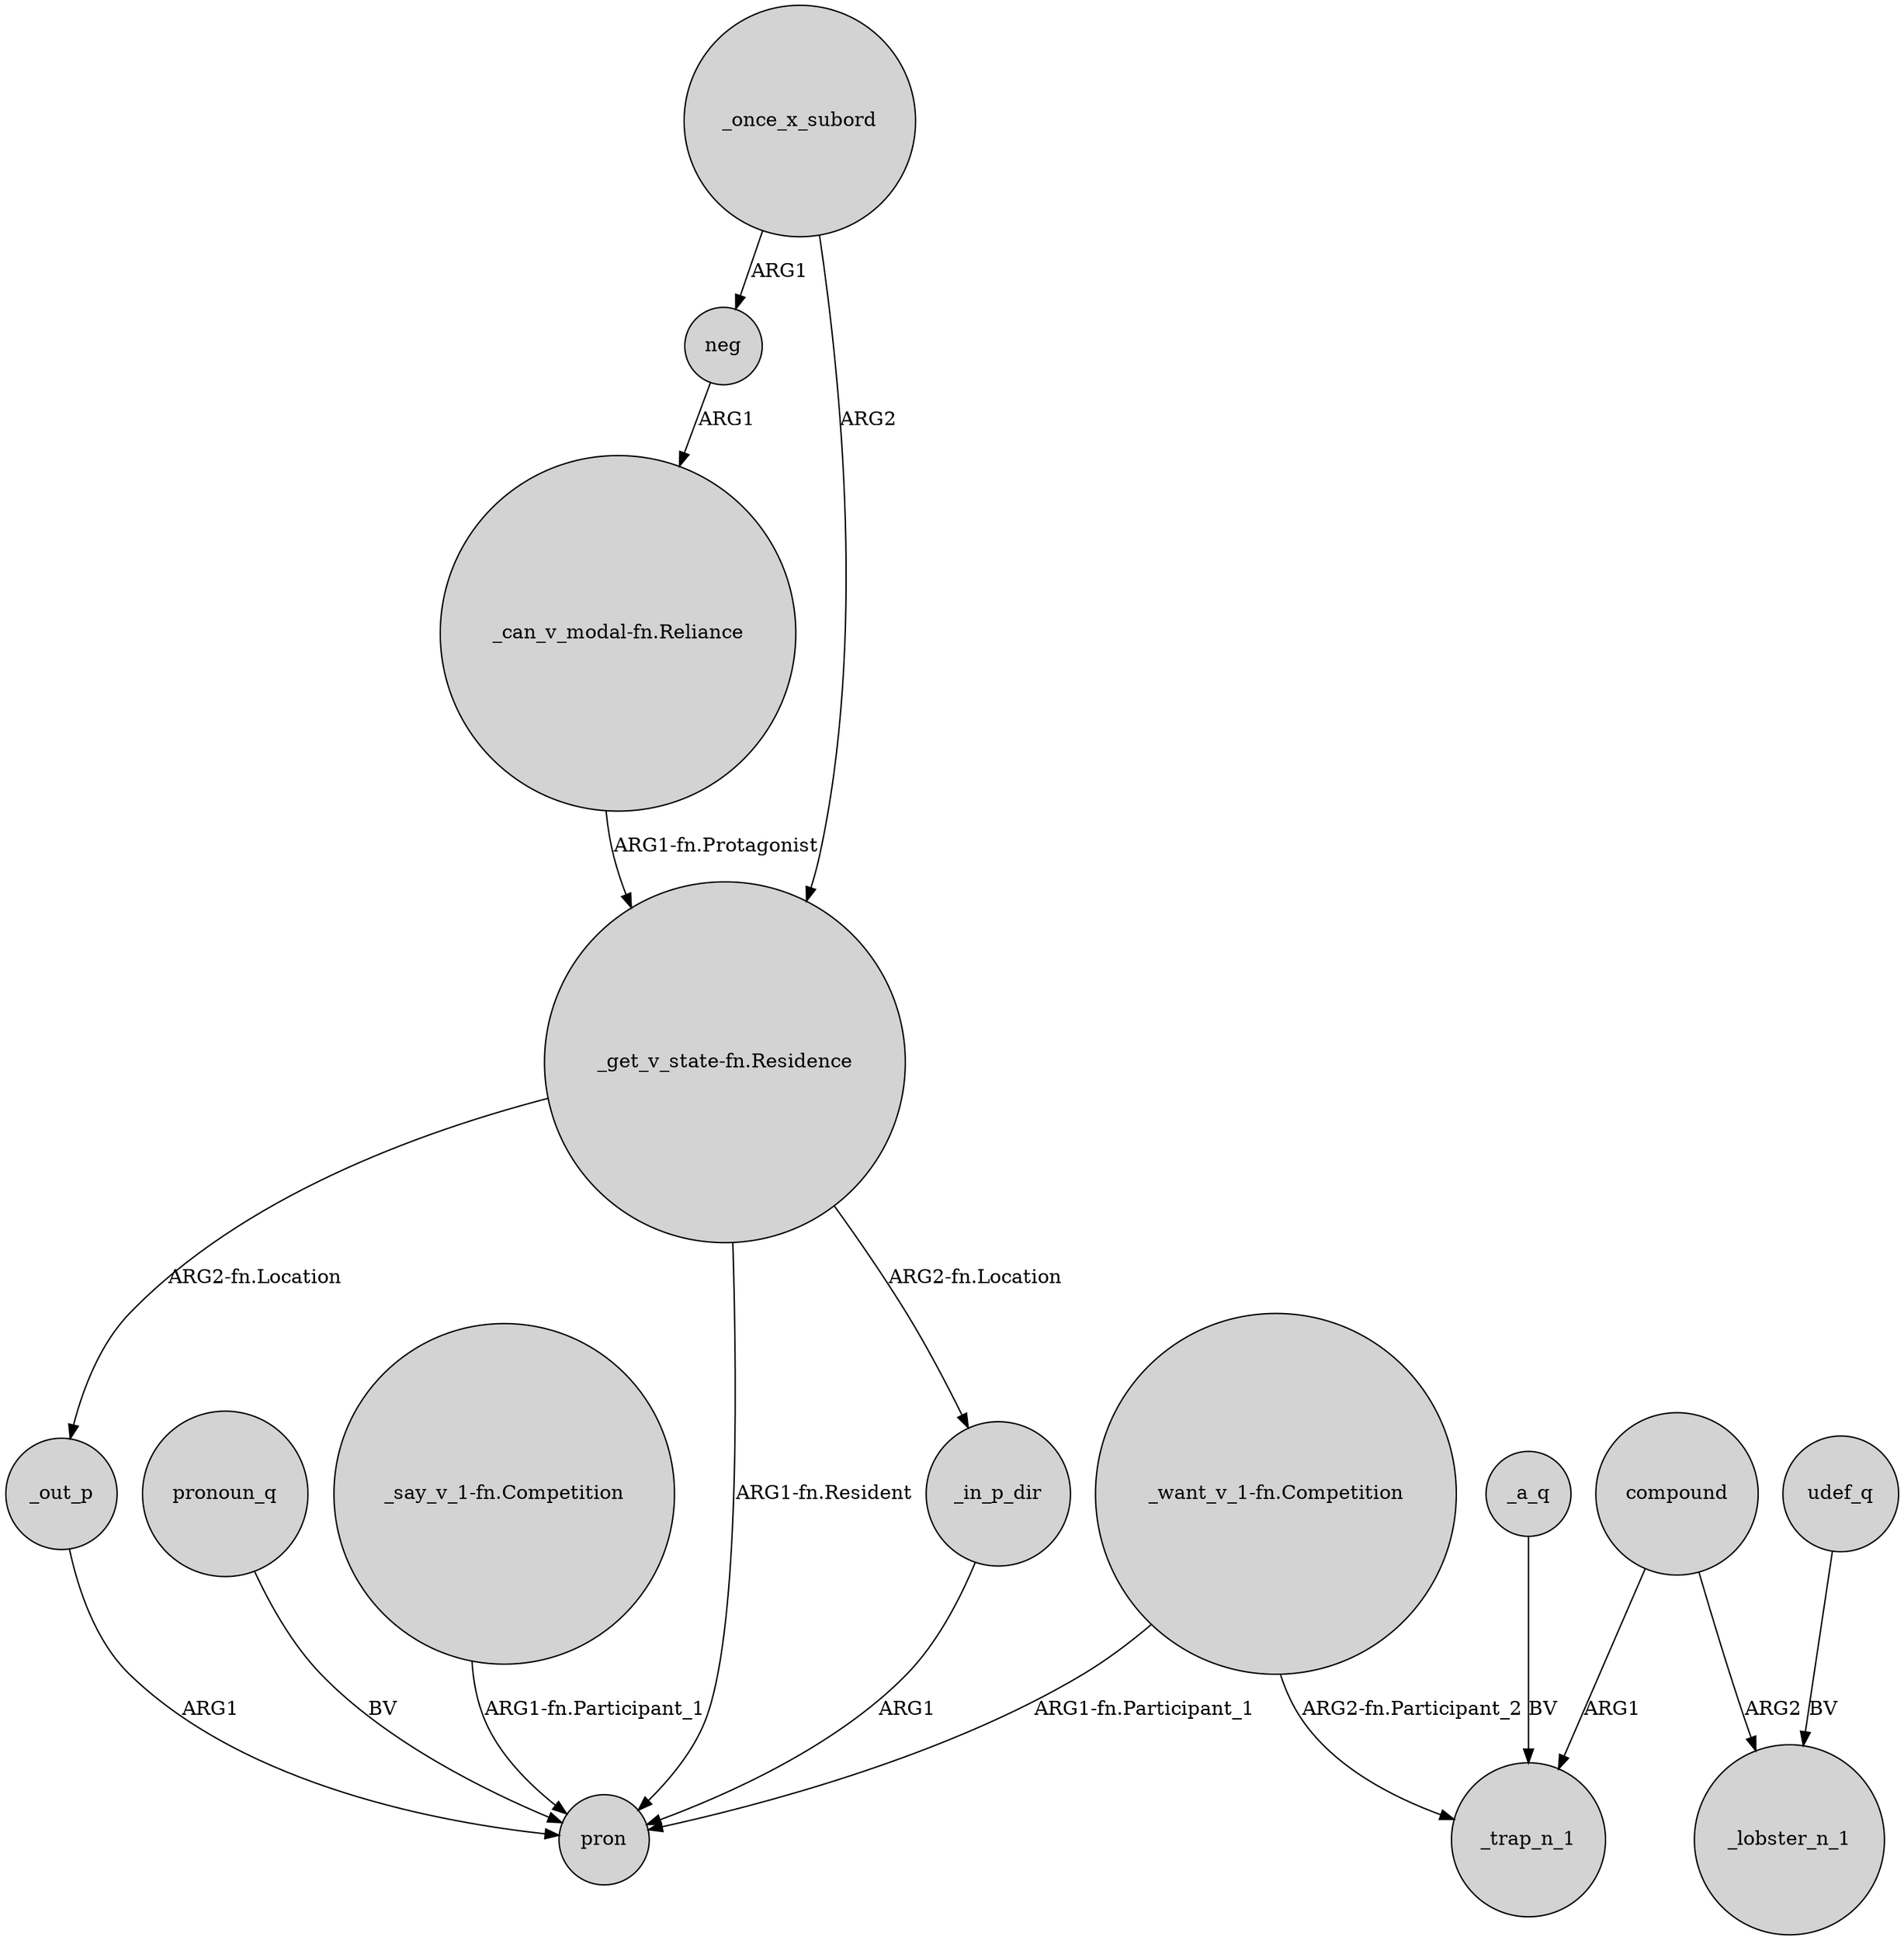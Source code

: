 digraph {
	node [shape=circle style=filled]
	neg -> "_can_v_modal-fn.Reliance" [label=ARG1]
	_a_q -> _trap_n_1 [label=BV]
	compound -> _trap_n_1 [label=ARG1]
	_once_x_subord -> neg [label=ARG1]
	"_say_v_1-fn.Competition" -> pron [label="ARG1-fn.Participant_1"]
	"_want_v_1-fn.Competition" -> _trap_n_1 [label="ARG2-fn.Participant_2"]
	"_get_v_state-fn.Residence" -> _in_p_dir [label="ARG2-fn.Location"]
	udef_q -> _lobster_n_1 [label=BV]
	"_can_v_modal-fn.Reliance" -> "_get_v_state-fn.Residence" [label="ARG1-fn.Protagonist"]
	_in_p_dir -> pron [label=ARG1]
	_once_x_subord -> "_get_v_state-fn.Residence" [label=ARG2]
	_out_p -> pron [label=ARG1]
	pronoun_q -> pron [label=BV]
	"_get_v_state-fn.Residence" -> pron [label="ARG1-fn.Resident"]
	"_want_v_1-fn.Competition" -> pron [label="ARG1-fn.Participant_1"]
	"_get_v_state-fn.Residence" -> _out_p [label="ARG2-fn.Location"]
	compound -> _lobster_n_1 [label=ARG2]
}
